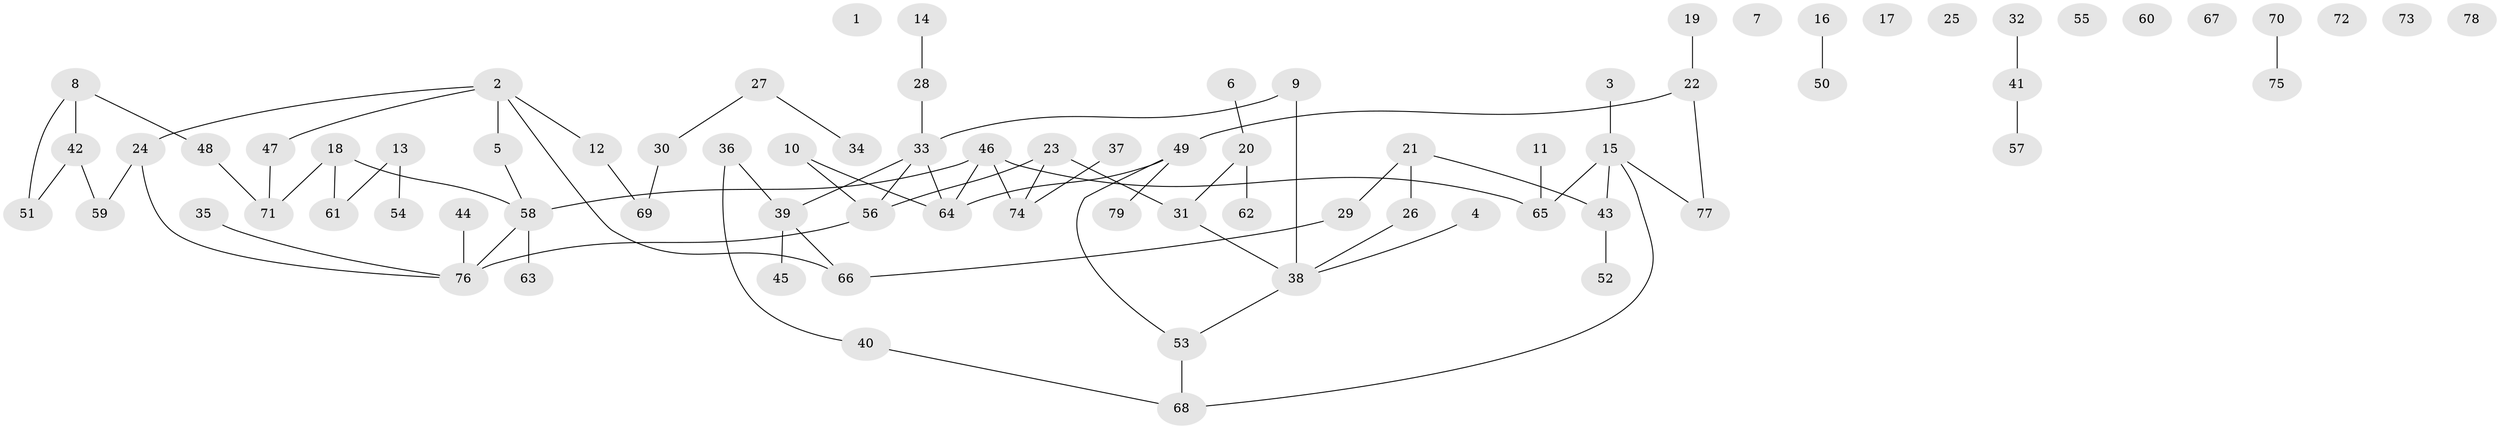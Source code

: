 // coarse degree distribution, {0: 0.2, 6: 0.01818181818181818, 4: 0.10909090909090909, 1: 0.2727272727272727, 5: 0.07272727272727272, 2: 0.23636363636363636, 3: 0.07272727272727272, 7: 0.01818181818181818}
// Generated by graph-tools (version 1.1) at 2025/23/03/03/25 07:23:25]
// undirected, 79 vertices, 80 edges
graph export_dot {
graph [start="1"]
  node [color=gray90,style=filled];
  1;
  2;
  3;
  4;
  5;
  6;
  7;
  8;
  9;
  10;
  11;
  12;
  13;
  14;
  15;
  16;
  17;
  18;
  19;
  20;
  21;
  22;
  23;
  24;
  25;
  26;
  27;
  28;
  29;
  30;
  31;
  32;
  33;
  34;
  35;
  36;
  37;
  38;
  39;
  40;
  41;
  42;
  43;
  44;
  45;
  46;
  47;
  48;
  49;
  50;
  51;
  52;
  53;
  54;
  55;
  56;
  57;
  58;
  59;
  60;
  61;
  62;
  63;
  64;
  65;
  66;
  67;
  68;
  69;
  70;
  71;
  72;
  73;
  74;
  75;
  76;
  77;
  78;
  79;
  2 -- 5;
  2 -- 12;
  2 -- 24;
  2 -- 47;
  2 -- 66;
  3 -- 15;
  4 -- 38;
  5 -- 58;
  6 -- 20;
  8 -- 42;
  8 -- 48;
  8 -- 51;
  9 -- 33;
  9 -- 38;
  10 -- 56;
  10 -- 64;
  11 -- 65;
  12 -- 69;
  13 -- 54;
  13 -- 61;
  14 -- 28;
  15 -- 43;
  15 -- 65;
  15 -- 68;
  15 -- 77;
  16 -- 50;
  18 -- 58;
  18 -- 61;
  18 -- 71;
  19 -- 22;
  20 -- 31;
  20 -- 62;
  21 -- 26;
  21 -- 29;
  21 -- 43;
  22 -- 49;
  22 -- 77;
  23 -- 31;
  23 -- 56;
  23 -- 74;
  24 -- 59;
  24 -- 76;
  26 -- 38;
  27 -- 30;
  27 -- 34;
  28 -- 33;
  29 -- 66;
  30 -- 69;
  31 -- 38;
  32 -- 41;
  33 -- 39;
  33 -- 56;
  33 -- 64;
  35 -- 76;
  36 -- 39;
  36 -- 40;
  37 -- 74;
  38 -- 53;
  39 -- 45;
  39 -- 66;
  40 -- 68;
  41 -- 57;
  42 -- 51;
  42 -- 59;
  43 -- 52;
  44 -- 76;
  46 -- 58;
  46 -- 64;
  46 -- 65;
  46 -- 74;
  47 -- 71;
  48 -- 71;
  49 -- 53;
  49 -- 64;
  49 -- 79;
  53 -- 68;
  56 -- 76;
  58 -- 63;
  58 -- 76;
  70 -- 75;
}
